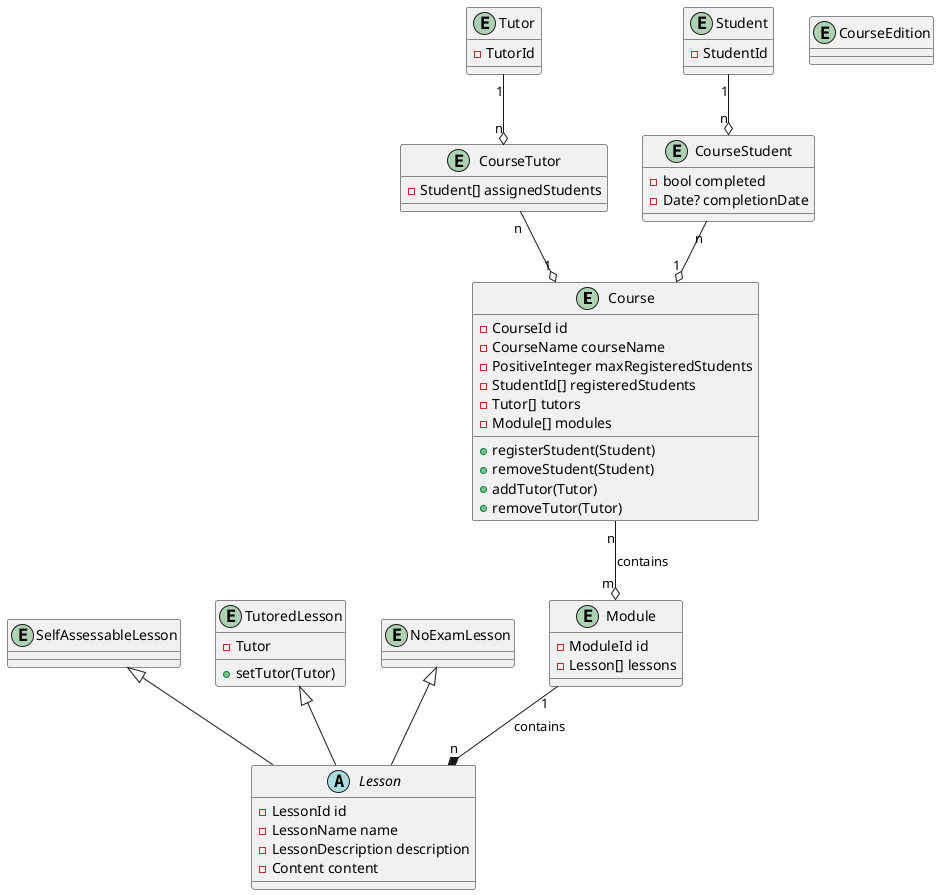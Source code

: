 @startuml

entity Course {
  - CourseId id
  - CourseName courseName
  - PositiveInteger maxRegisteredStudents
  - StudentId[] registeredStudents
  - Tutor[] tutors
  - Module[] modules
  + registerStudent(Student)
  + removeStudent(Student)
  + addTutor(Tutor)
  + removeTutor(Tutor)
}

entity CourseTutor {
    - Student[] assignedStudents
}

entity CourseStudent {
    - bool completed
    - Date? completionDate
}

entity Module {
  - ModuleId id
  - Lesson[] lessons
}

entity CourseEdition {
}

abstract Lesson {
  - LessonId id
  - LessonName name
  - LessonDescription description
  - Content content
}

entity SelfAssessableLesson {

}

entity TutoredLesson {
  - Tutor
  + setTutor(Tutor)
}

entity NoExamLesson {
}

entity Student {
  - StudentId
}
entity Tutor {
  - TutorId
}

SelfAssessableLesson <|-- Lesson
TutoredLesson <|-- Lesson
NoExamLesson <|-- Lesson

Course "n" --o "m" Module: contains
Module "1" --* "n" Lesson: contains

Student "1" --o "n" CourseStudent
CourseStudent "n" --o "1" Course

Tutor "1" --o "n" CourseTutor
CourseTutor "n" --o "1" Course


@enduml
